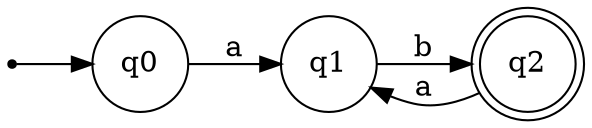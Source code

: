 digraph Automaton {
rankdir=LR;
__start__ [shape=point];
q0 [shape=circle];
q1 [shape=circle];
q2 [shape=doublecircle];
__start__ -> q0;
q0 -> q1 [label="a"]; 
q1 -> q2 [label="b"]; 
q2 -> q1 [label="a"]; 
}